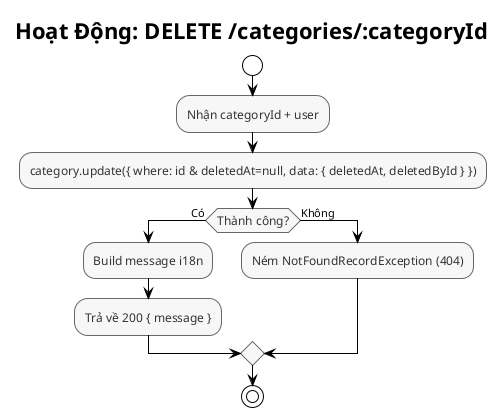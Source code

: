 @startuml Category - Delete Activity
!theme plain
skinparam backgroundColor #FFFFFF
skinparam activityFontSize 12
skinparam activityFontColor #333333
skinparam activityBorderColor #666666
skinparam activityBackgroundColor #F7F7F7

title Hoạt Động: DELETE /categories/:categoryId

start
:Nhận categoryId + user;
:category.update({ where: id & deletedAt=null, data: { deletedAt, deletedById } });
if (Thành công?) then (Có)
  :Build message i18n;
  :Trả về 200 { message };
else (Không)
  :Ném NotFoundRecordException (404);
endif
stop

@enduml


